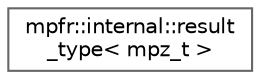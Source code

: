 digraph "类继承关系图"
{
 // LATEX_PDF_SIZE
  bgcolor="transparent";
  edge [fontname=Helvetica,fontsize=10,labelfontname=Helvetica,labelfontsize=10];
  node [fontname=Helvetica,fontsize=10,shape=box,height=0.2,width=0.4];
  rankdir="LR";
  Node0 [id="Node000000",label="mpfr::internal::result\l_type\< mpz_t \>",height=0.2,width=0.4,color="grey40", fillcolor="white", style="filled",URL="$structmpfr_1_1internal_1_1result__type_3_01mpz__t_01_4.html",tooltip=" "];
}
